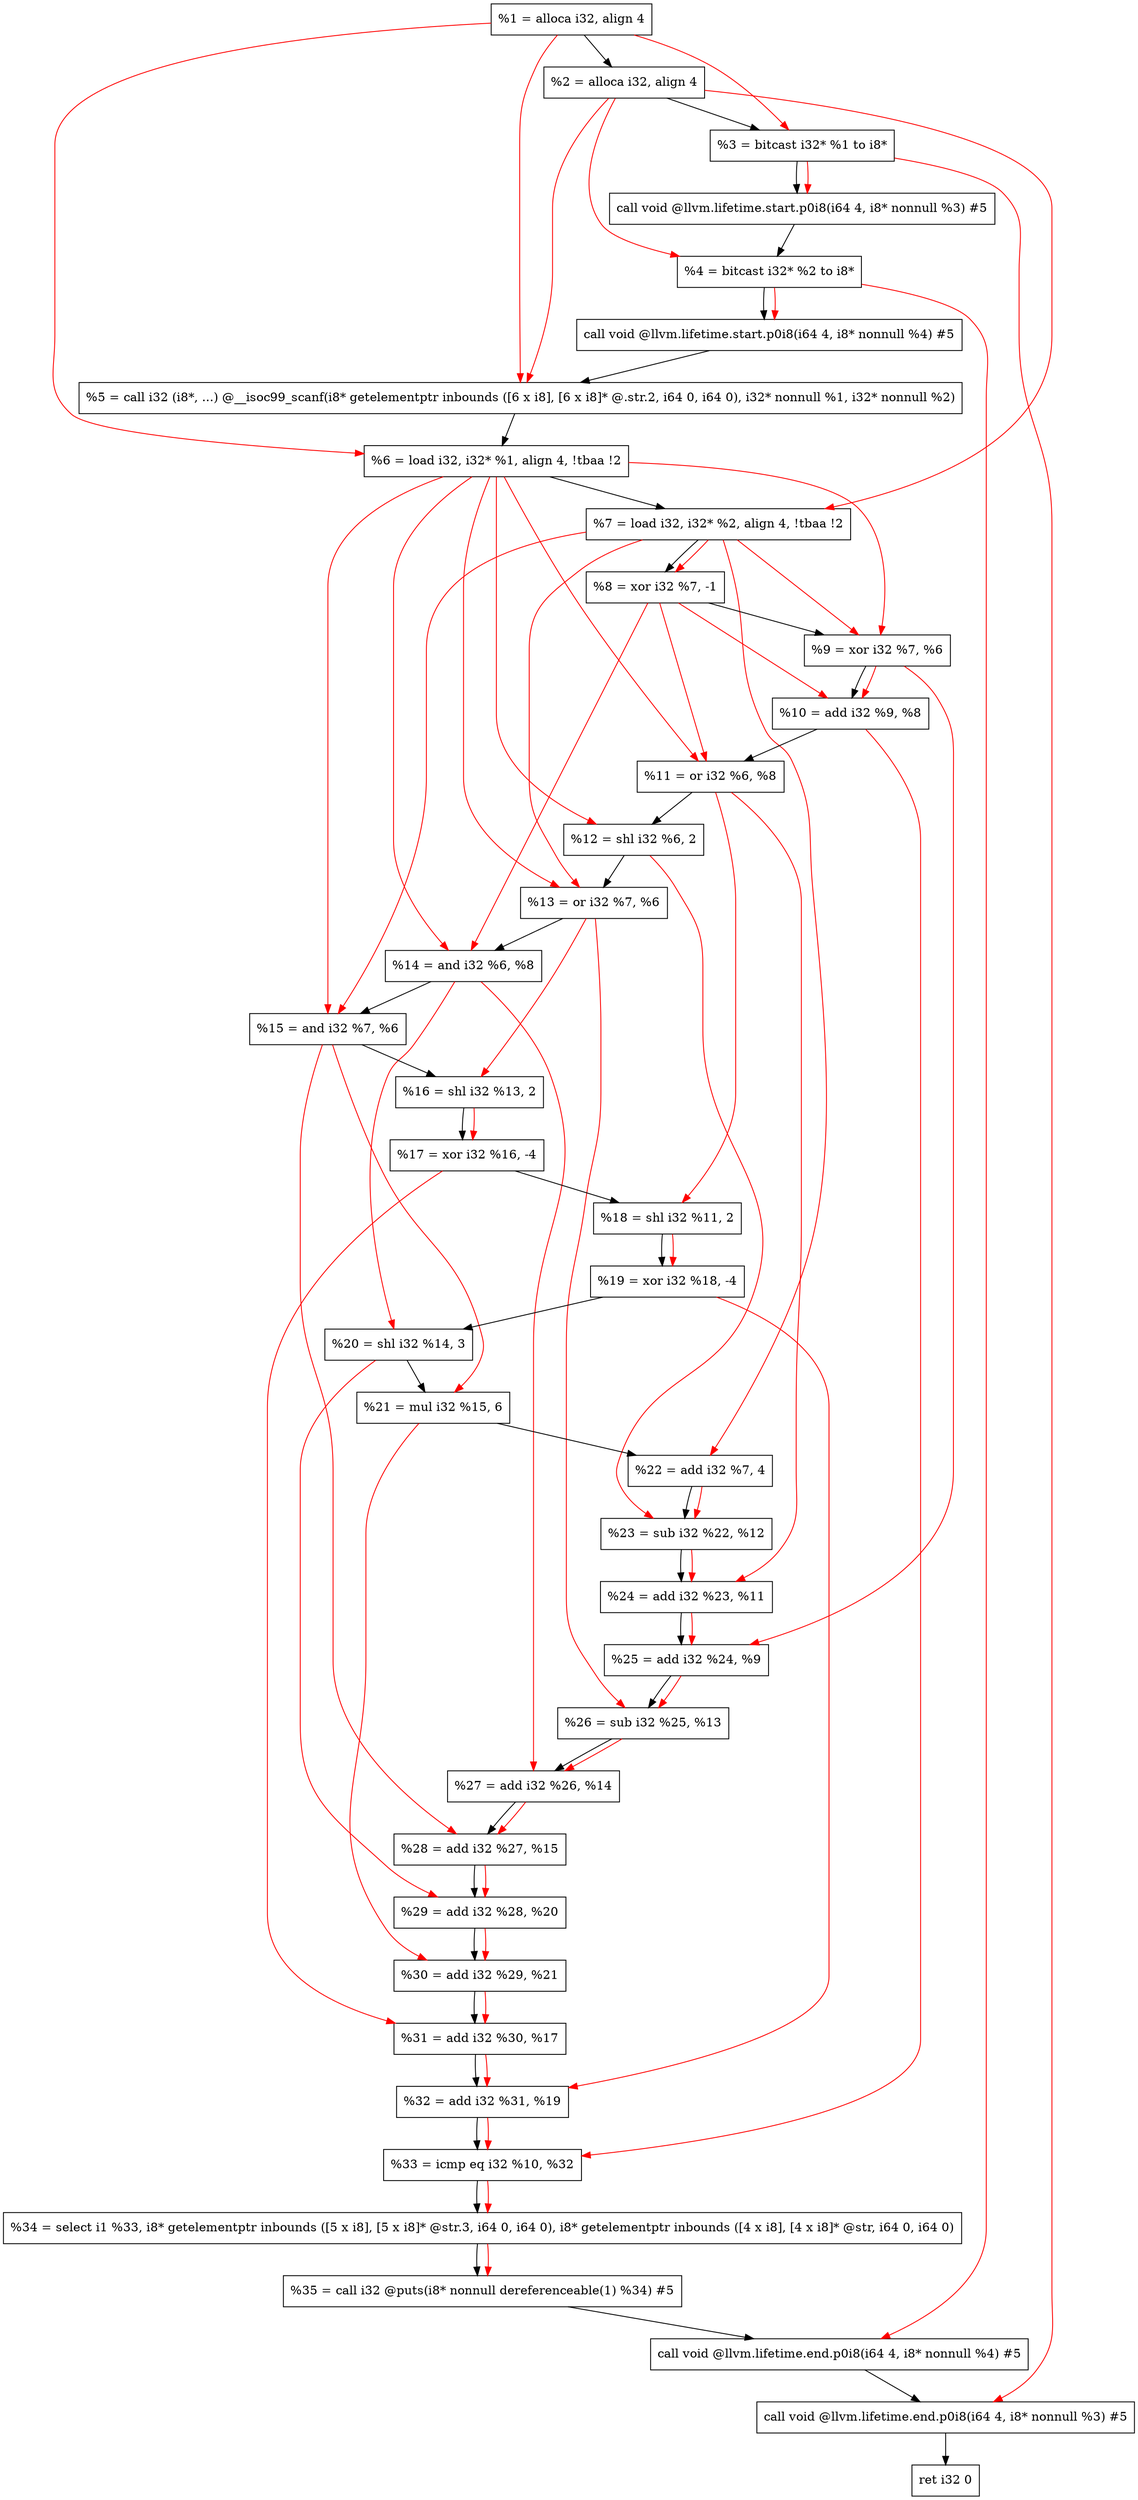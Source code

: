 digraph "DFG for'main' function" {
	Node0x81fe98[shape=record, label="  %1 = alloca i32, align 4"];
	Node0x81ff48[shape=record, label="  %2 = alloca i32, align 4"];
	Node0x81ffd8[shape=record, label="  %3 = bitcast i32* %1 to i8*"];
	Node0x820438[shape=record, label="  call void @llvm.lifetime.start.p0i8(i64 4, i8* nonnull %3) #5"];
	Node0x820518[shape=record, label="  %4 = bitcast i32* %2 to i8*"];
	Node0x820638[shape=record, label="  call void @llvm.lifetime.start.p0i8(i64 4, i8* nonnull %4) #5"];
	Node0x820870[shape=record, label="  %5 = call i32 (i8*, ...) @__isoc99_scanf(i8* getelementptr inbounds ([6 x i8], [6 x i8]* @.str.2, i64 0, i64 0), i32* nonnull %1, i32* nonnull %2)"];
	Node0x820928[shape=record, label="  %6 = load i32, i32* %1, align 4, !tbaa !2"];
	Node0x821898[shape=record, label="  %7 = load i32, i32* %2, align 4, !tbaa !2"];
	Node0x821f20[shape=record, label="  %8 = xor i32 %7, -1"];
	Node0x821f90[shape=record, label="  %9 = xor i32 %7, %6"];
	Node0x822000[shape=record, label="  %10 = add i32 %9, %8"];
	Node0x822070[shape=record, label="  %11 = or i32 %6, %8"];
	Node0x8220e0[shape=record, label="  %12 = shl i32 %6, 2"];
	Node0x822150[shape=record, label="  %13 = or i32 %7, %6"];
	Node0x8221c0[shape=record, label="  %14 = and i32 %6, %8"];
	Node0x822230[shape=record, label="  %15 = and i32 %7, %6"];
	Node0x8222a0[shape=record, label="  %16 = shl i32 %13, 2"];
	Node0x822310[shape=record, label="  %17 = xor i32 %16, -4"];
	Node0x822380[shape=record, label="  %18 = shl i32 %11, 2"];
	Node0x8223f0[shape=record, label="  %19 = xor i32 %18, -4"];
	Node0x822460[shape=record, label="  %20 = shl i32 %14, 3"];
	Node0x8224d0[shape=record, label="  %21 = mul i32 %15, 6"];
	Node0x822540[shape=record, label="  %22 = add i32 %7, 4"];
	Node0x8225b0[shape=record, label="  %23 = sub i32 %22, %12"];
	Node0x822620[shape=record, label="  %24 = add i32 %23, %11"];
	Node0x822690[shape=record, label="  %25 = add i32 %24, %9"];
	Node0x822700[shape=record, label="  %26 = sub i32 %25, %13"];
	Node0x822770[shape=record, label="  %27 = add i32 %26, %14"];
	Node0x8227e0[shape=record, label="  %28 = add i32 %27, %15"];
	Node0x822850[shape=record, label="  %29 = add i32 %28, %20"];
	Node0x8228c0[shape=record, label="  %30 = add i32 %29, %21"];
	Node0x822930[shape=record, label="  %31 = add i32 %30, %17"];
	Node0x8229a0[shape=record, label="  %32 = add i32 %31, %19"];
	Node0x822c20[shape=record, label="  %33 = icmp eq i32 %10, %32"];
	Node0x7c09d8[shape=record, label="  %34 = select i1 %33, i8* getelementptr inbounds ([5 x i8], [5 x i8]* @str.3, i64 0, i64 0), i8* getelementptr inbounds ([4 x i8], [4 x i8]* @str, i64 0, i64 0)"];
	Node0x822cb0[shape=record, label="  %35 = call i32 @puts(i8* nonnull dereferenceable(1) %34) #5"];
	Node0x822f08[shape=record, label="  call void @llvm.lifetime.end.p0i8(i64 4, i8* nonnull %4) #5"];
	Node0x823068[shape=record, label="  call void @llvm.lifetime.end.p0i8(i64 4, i8* nonnull %3) #5"];
	Node0x823128[shape=record, label="  ret i32 0"];
	Node0x81fe98 -> Node0x81ff48;
	Node0x81ff48 -> Node0x81ffd8;
	Node0x81ffd8 -> Node0x820438;
	Node0x820438 -> Node0x820518;
	Node0x820518 -> Node0x820638;
	Node0x820638 -> Node0x820870;
	Node0x820870 -> Node0x820928;
	Node0x820928 -> Node0x821898;
	Node0x821898 -> Node0x821f20;
	Node0x821f20 -> Node0x821f90;
	Node0x821f90 -> Node0x822000;
	Node0x822000 -> Node0x822070;
	Node0x822070 -> Node0x8220e0;
	Node0x8220e0 -> Node0x822150;
	Node0x822150 -> Node0x8221c0;
	Node0x8221c0 -> Node0x822230;
	Node0x822230 -> Node0x8222a0;
	Node0x8222a0 -> Node0x822310;
	Node0x822310 -> Node0x822380;
	Node0x822380 -> Node0x8223f0;
	Node0x8223f0 -> Node0x822460;
	Node0x822460 -> Node0x8224d0;
	Node0x8224d0 -> Node0x822540;
	Node0x822540 -> Node0x8225b0;
	Node0x8225b0 -> Node0x822620;
	Node0x822620 -> Node0x822690;
	Node0x822690 -> Node0x822700;
	Node0x822700 -> Node0x822770;
	Node0x822770 -> Node0x8227e0;
	Node0x8227e0 -> Node0x822850;
	Node0x822850 -> Node0x8228c0;
	Node0x8228c0 -> Node0x822930;
	Node0x822930 -> Node0x8229a0;
	Node0x8229a0 -> Node0x822c20;
	Node0x822c20 -> Node0x7c09d8;
	Node0x7c09d8 -> Node0x822cb0;
	Node0x822cb0 -> Node0x822f08;
	Node0x822f08 -> Node0x823068;
	Node0x823068 -> Node0x823128;
edge [color=red]
	Node0x81fe98 -> Node0x81ffd8;
	Node0x81ffd8 -> Node0x820438;
	Node0x81ff48 -> Node0x820518;
	Node0x820518 -> Node0x820638;
	Node0x81fe98 -> Node0x820870;
	Node0x81ff48 -> Node0x820870;
	Node0x81fe98 -> Node0x820928;
	Node0x81ff48 -> Node0x821898;
	Node0x821898 -> Node0x821f20;
	Node0x821898 -> Node0x821f90;
	Node0x820928 -> Node0x821f90;
	Node0x821f90 -> Node0x822000;
	Node0x821f20 -> Node0x822000;
	Node0x820928 -> Node0x822070;
	Node0x821f20 -> Node0x822070;
	Node0x820928 -> Node0x8220e0;
	Node0x821898 -> Node0x822150;
	Node0x820928 -> Node0x822150;
	Node0x820928 -> Node0x8221c0;
	Node0x821f20 -> Node0x8221c0;
	Node0x821898 -> Node0x822230;
	Node0x820928 -> Node0x822230;
	Node0x822150 -> Node0x8222a0;
	Node0x8222a0 -> Node0x822310;
	Node0x822070 -> Node0x822380;
	Node0x822380 -> Node0x8223f0;
	Node0x8221c0 -> Node0x822460;
	Node0x822230 -> Node0x8224d0;
	Node0x821898 -> Node0x822540;
	Node0x822540 -> Node0x8225b0;
	Node0x8220e0 -> Node0x8225b0;
	Node0x8225b0 -> Node0x822620;
	Node0x822070 -> Node0x822620;
	Node0x822620 -> Node0x822690;
	Node0x821f90 -> Node0x822690;
	Node0x822690 -> Node0x822700;
	Node0x822150 -> Node0x822700;
	Node0x822700 -> Node0x822770;
	Node0x8221c0 -> Node0x822770;
	Node0x822770 -> Node0x8227e0;
	Node0x822230 -> Node0x8227e0;
	Node0x8227e0 -> Node0x822850;
	Node0x822460 -> Node0x822850;
	Node0x822850 -> Node0x8228c0;
	Node0x8224d0 -> Node0x8228c0;
	Node0x8228c0 -> Node0x822930;
	Node0x822310 -> Node0x822930;
	Node0x822930 -> Node0x8229a0;
	Node0x8223f0 -> Node0x8229a0;
	Node0x822000 -> Node0x822c20;
	Node0x8229a0 -> Node0x822c20;
	Node0x822c20 -> Node0x7c09d8;
	Node0x7c09d8 -> Node0x822cb0;
	Node0x820518 -> Node0x822f08;
	Node0x81ffd8 -> Node0x823068;
}
